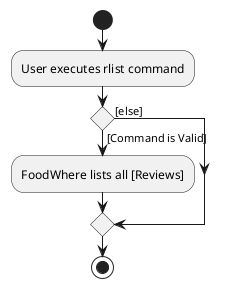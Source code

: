 @startuml
start
:User executes rlist command;

'Since the beta syntax does not support placing the condition outside the
'diamond we place it as the true branch instead.
if () then ([Command is Valid])
    :FoodWhere lists all [Reviews];
else ([else])
endif
stop
@enduml
